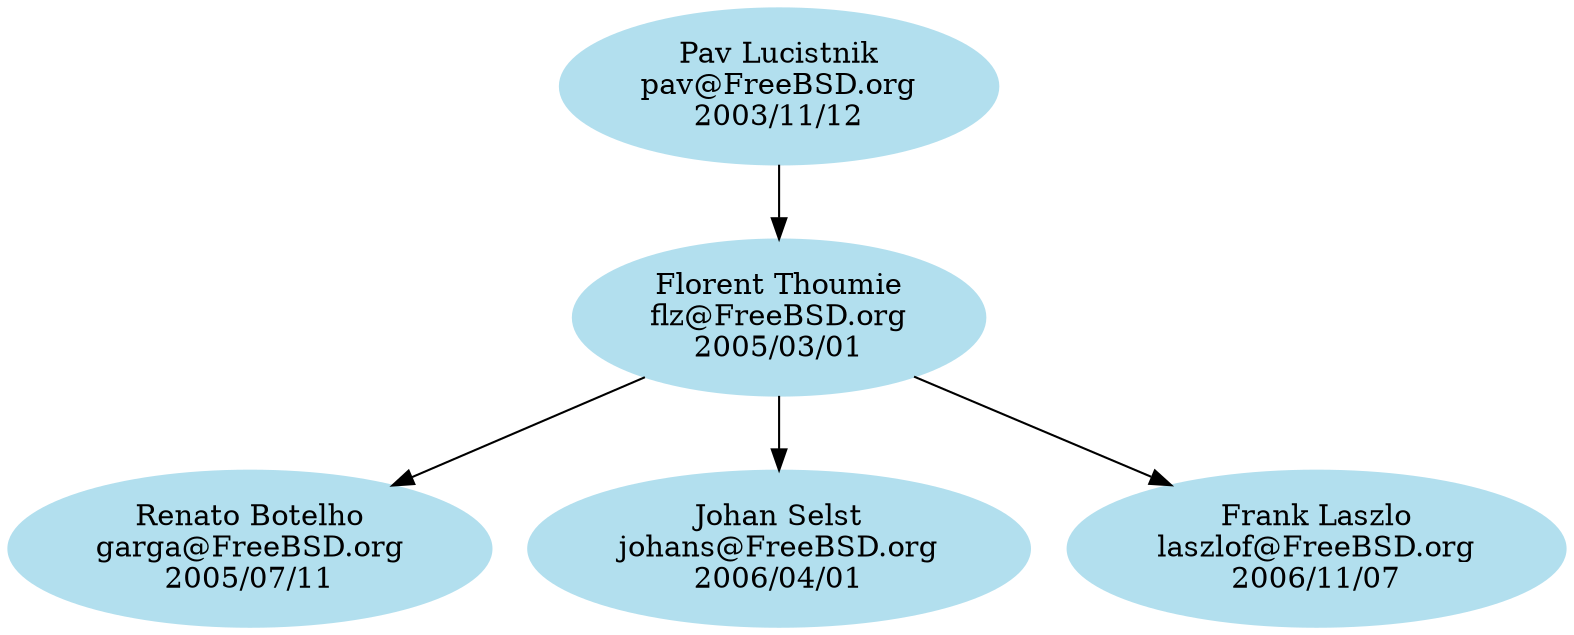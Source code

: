 # $FreeBSD$

digraph ports {

node [color=grey62, style=filled, bgcolor=black];

# Alumni go here.

node [color=lightblue2, style=filled, bgcolor=black];

# Current ports committers go here. Try to keep things sorted.

flz [label="Florent Thoumie\nflz@FreeBSD.org\n2005/03/01"]
garga [label="Renato Botelho\ngarga@FreeBSD.org\n2005/07/11"]
johans [label="Johan Selst\njohans@FreeBSD.org\n2006/04/01"]
laszlof [label="Frank Laszlo\nlaszlof@FreeBSD.org\n2006/11/07"]
pav [label="Pav Lucistnik\npav@FreeBSD.org\n2003/11/12"]

# Here are the mentor/mentee relationships.

flz -> garga
flz -> johans
flz -> laszlof

pav -> flz

}
